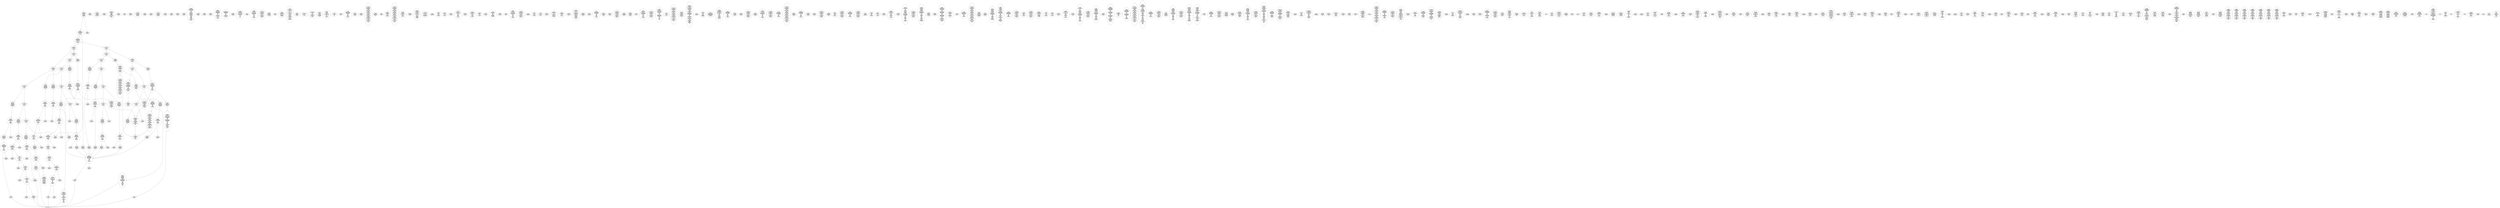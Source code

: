 /* Generated by GvGen v.1.0 (https://www.github.com/stricaud/gvgen) */

digraph G {
compound=true;
   node1 [label="[anywhere]"];
   node2 [label="# 0x0
PUSHX Data
PUSHX Data
MSTORE
CALLVALUE
ISZERO
PUSHX Data
JUMPI
"];
   node3 [label="# 0xc
PUSHX Data
REVERT
"];
   node4 [label="# 0x10
JUMPDEST
PUSHX LogicData
CALLDATASIZE
LT
PUSHX Data
JUMPI
"];
   node5 [label="# 0x1a
PUSHX Data
CALLDATALOAD
PUSHX BitData
SHR
PUSHX LogicData
GT
PUSHX Data
JUMPI
"];
   node6 [label="# 0x2b
PUSHX LogicData
GT
PUSHX Data
JUMPI
"];
   node7 [label="# 0x36
PUSHX LogicData
EQ
PUSHX Data
JUMPI
"];
   node8 [label="# 0x41
PUSHX LogicData
EQ
PUSHX Data
JUMPI
"];
   node9 [label="# 0x4c
PUSHX LogicData
EQ
PUSHX Data
JUMPI
"];
   node10 [label="# 0x57
PUSHX LogicData
EQ
PUSHX Data
JUMPI
"];
   node11 [label="# 0x62
PUSHX LogicData
EQ
PUSHX Data
JUMPI
"];
   node12 [label="# 0x6d
PUSHX Data
REVERT
"];
   node13 [label="# 0x71
JUMPDEST
PUSHX LogicData
EQ
PUSHX Data
JUMPI
"];
   node14 [label="# 0x7d
PUSHX LogicData
EQ
PUSHX Data
JUMPI
"];
   node15 [label="# 0x88
PUSHX LogicData
EQ
PUSHX Data
JUMPI
"];
   node16 [label="# 0x93
PUSHX LogicData
EQ
PUSHX Data
JUMPI
"];
   node17 [label="# 0x9e
PUSHX Data
REVERT
"];
   node18 [label="# 0xa2
JUMPDEST
PUSHX LogicData
GT
PUSHX Data
JUMPI
"];
   node19 [label="# 0xae
PUSHX LogicData
EQ
PUSHX Data
JUMPI
"];
   node20 [label="# 0xb9
PUSHX LogicData
EQ
PUSHX Data
JUMPI
"];
   node21 [label="# 0xc4
PUSHX LogicData
EQ
PUSHX Data
JUMPI
"];
   node22 [label="# 0xcf
PUSHX LogicData
EQ
PUSHX Data
JUMPI
"];
   node23 [label="# 0xda
PUSHX LogicData
EQ
PUSHX Data
JUMPI
"];
   node24 [label="# 0xe5
PUSHX Data
REVERT
"];
   node25 [label="# 0xe9
JUMPDEST
PUSHX LogicData
EQ
PUSHX Data
JUMPI
"];
   node26 [label="# 0xf4
PUSHX LogicData
EQ
PUSHX Data
JUMPI
"];
   node27 [label="# 0xff
PUSHX LogicData
EQ
PUSHX Data
JUMPI
"];
   node28 [label="# 0x10a
PUSHX LogicData
EQ
PUSHX Data
JUMPI
"];
   node29 [label="# 0x115
JUMPDEST
PUSHX Data
REVERT
"];
   node30 [label="# 0x11a
JUMPDEST
PUSHX Data
PUSHX Data
CALLDATASIZE
PUSHX Data
PUSHX Data
JUMP
"];
   node31 [label="# 0x128
JUMPDEST
PUSHX Data
JUMP
"];
   node32 [label="# 0x12d
JUMPDEST
PUSHX MemData
MLOAD
MSTORE
PUSHX ArithData
ADD
"];
   node33 [label="# 0x137
JUMPDEST
PUSHX MemData
MLOAD
SUB
RETURN
"];
   node34 [label="# 0x140
JUMPDEST
PUSHX Data
PUSHX Data
CALLDATASIZE
PUSHX Data
PUSHX Data
JUMP
"];
   node35 [label="# 0x14e
JUMPDEST
PUSHX Data
JUMP
"];
   node36 [label="# 0x153
JUMPDEST
PUSHX MemData
MLOAD
ISZERO
ISZERO
MSTORE
PUSHX ArithData
ADD
PUSHX Data
JUMP
"];
   node37 [label="# 0x163
JUMPDEST
PUSHX Data
PUSHX Data
CALLDATASIZE
PUSHX Data
PUSHX Data
JUMP
"];
   node38 [label="# 0x171
JUMPDEST
PUSHX Data
JUMP
"];
   node39 [label="# 0x176
JUMPDEST
STOP
"];
   node40 [label="# 0x178
JUMPDEST
PUSHX Data
PUSHX Data
CALLDATASIZE
PUSHX Data
PUSHX Data
JUMP
"];
   node41 [label="# 0x186
JUMPDEST
PUSHX Data
JUMP
"];
   node42 [label="# 0x18b
JUMPDEST
PUSHX MemData
MLOAD
PUSHX Data
PUSHX Data
JUMP
"];
   node43 [label="# 0x198
JUMPDEST
PUSHX Data
PUSHX Data
JUMP
"];
   node44 [label="# 0x1a0
JUMPDEST
PUSHX Data
PUSHX Data
CALLDATASIZE
PUSHX Data
PUSHX Data
JUMP
"];
   node45 [label="# 0x1ae
JUMPDEST
PUSHX Data
JUMP
"];
   node46 [label="# 0x1b3
JUMPDEST
PUSHX Data
PUSHX Data
CALLDATASIZE
PUSHX Data
PUSHX Data
JUMP
"];
   node47 [label="# 0x1c1
JUMPDEST
PUSHX Data
JUMP
"];
   node48 [label="# 0x1c6
JUMPDEST
PUSHX MemData
MLOAD
PUSHX Data
PUSHX Data
JUMP
"];
   node49 [label="# 0x1d3
JUMPDEST
PUSHX Data
PUSHX Data
CALLDATASIZE
PUSHX Data
PUSHX Data
JUMP
"];
   node50 [label="# 0x1e1
JUMPDEST
PUSHX Data
JUMP
"];
   node51 [label="# 0x1e6
JUMPDEST
PUSHX Data
PUSHX Data
CALLDATASIZE
PUSHX Data
PUSHX Data
JUMP
"];
   node52 [label="# 0x1f4
JUMPDEST
PUSHX Data
JUMP
"];
   node53 [label="# 0x1f9
JUMPDEST
PUSHX Data
PUSHX Data
JUMP
"];
   node54 [label="# 0x201
JUMPDEST
PUSHX StorData
SLOAD
PUSHX MemData
MLOAD
PUSHX ArithData
PUSHX BitData
PUSHX BitData
SHL
SUB
AND
MSTORE
PUSHX ArithData
ADD
PUSHX Data
JUMP
"];
   node55 [label="# 0x21c
JUMPDEST
PUSHX Data
PUSHX Data
CALLDATASIZE
PUSHX Data
PUSHX Data
JUMP
"];
   node56 [label="# 0x22a
JUMPDEST
PUSHX Data
JUMP
"];
   node57 [label="# 0x22f
JUMPDEST
PUSHX Data
PUSHX Data
CALLDATASIZE
PUSHX Data
PUSHX Data
JUMP
"];
   node58 [label="# 0x23d
JUMPDEST
PUSHX Data
JUMP
"];
   node59 [label="# 0x242
JUMPDEST
PUSHX Data
PUSHX Data
JUMP
"];
   node60 [label="# 0x24a
JUMPDEST
PUSHX Data
PUSHX Data
CALLDATASIZE
PUSHX Data
PUSHX Data
JUMP
"];
   node61 [label="# 0x258
JUMPDEST
PUSHX ArithData
PUSHX BitData
PUSHX BitData
SHL
SUB
AND
PUSHX Data
MSTORE
PUSHX Data
PUSHX Data
MSTORE
PUSHX Data
SHA3
AND
MSTORE
MSTORE
SHA3
SLOAD
PUSHX BitData
AND
JUMP
"];
   node62 [label="# 0x286
JUMPDEST
PUSHX Data
PUSHX Data
CALLDATASIZE
PUSHX Data
PUSHX Data
JUMP
"];
   node63 [label="# 0x294
JUMPDEST
PUSHX Data
JUMP
"];
   node64 [label="# 0x299
JUMPDEST
PUSHX Data
PUSHX Data
CALLDATASIZE
PUSHX Data
PUSHX Data
JUMP
"];
   node65 [label="# 0x2a7
JUMPDEST
PUSHX Data
JUMP
"];
   node66 [label="# 0x2ac
JUMPDEST
PUSHX Data
PUSHX Data
CALLDATASIZE
PUSHX Data
PUSHX Data
JUMP
"];
   node67 [label="# 0x2ba
JUMPDEST
PUSHX Data
JUMP
"];
   node68 [label="# 0x2bf
JUMPDEST
PUSHX Data
PUSHX ArithData
PUSHX BitData
PUSHX BitData
SHL
SUB
AND
PUSHX Data
JUMPI
"];
   node69 [label="# 0x2d0
PUSHX MemData
MLOAD
PUSHX BitData
PUSHX BitData
SHL
MSTORE
PUSHX Data
PUSHX ArithData
ADD
MSTORE
PUSHX Data
PUSHX ArithData
ADD
MSTORE
PUSHX Data
PUSHX ArithData
ADD
MSTORE
PUSHX BitData
PUSHX BitData
SHL
PUSHX ArithData
ADD
MSTORE
PUSHX ArithData
ADD
"];
   node70 [label="# 0x327
JUMPDEST
PUSHX MemData
MLOAD
SUB
REVERT
"];
   node71 [label="# 0x330
JUMPDEST
PUSHX Data
MSTORE
PUSHX Data
MSTORE
PUSHX Data
SHA3
PUSHX ArithData
PUSHX BitData
PUSHX BitData
SHL
SUB
AND
MSTORE
MSTORE
SHA3
SLOAD
JUMP
"];
   node72 [label="# 0x356
JUMPDEST
PUSHX Data
PUSHX ArithData
PUSHX BitData
PUSHX BitData
SHL
SUB
NOT
AND
PUSHX BitData
PUSHX BitData
SHL
EQ
PUSHX Data
JUMPI
"];
   node73 [label="# 0x372
PUSHX ArithData
PUSHX BitData
PUSHX BitData
SHL
SUB
NOT
AND
PUSHX BitData
PUSHX BitData
SHL
EQ
"];
   node74 [label="# 0x387
JUMPDEST
PUSHX Data
JUMPI
"];
   node75 [label="# 0x38d
PUSHX BitData
PUSHX BitData
SHL
PUSHX ArithData
PUSHX BitData
PUSHX BitData
SHL
SUB
NOT
AND
EQ
"];
   node76 [label="# 0x3a2
JUMPDEST
JUMP
"];
   node77 [label="# 0x3a8
JUMPDEST
PUSHX StorData
SLOAD
PUSHX ArithData
PUSHX BitData
PUSHX BitData
SHL
SUB
AND
CALLER
EQ
PUSHX Data
JUMPI
"];
   node78 [label="# 0x3bb
PUSHX MemData
MLOAD
PUSHX BitData
PUSHX BitData
SHL
MSTORE
PUSHX ArithData
ADD
PUSHX Data
PUSHX Data
JUMP
"];
   node79 [label="# 0x3d2
JUMPDEST
PUSHX Data
PUSHX Data
PUSHX Data
JUMP
"];
   node80 [label="# 0x3de
JUMPDEST
JUMP
"];
   node81 [label="# 0x3e3
JUMPDEST
PUSHX Data
PUSHX StorData
SLOAD
PUSHX Data
PUSHX Data
JUMP
"];
   node82 [label="# 0x3f2
JUMPDEST
PUSHX ArithData
ADD
PUSHX ArithData
DIV
MUL
PUSHX ArithData
ADD
PUSHX MemData
MLOAD
ADD
PUSHX Data
MSTORE
MSTORE
PUSHX ArithData
ADD
SLOAD
PUSHX Data
PUSHX Data
JUMP
"];
   node83 [label="# 0x41e
JUMPDEST
ISZERO
PUSHX Data
JUMPI
"];
   node84 [label="# 0x425
PUSHX LogicData
LT
PUSHX Data
JUMPI
"];
   node85 [label="# 0x42d
PUSHX ArithData
SLOAD
DIV
MUL
MSTORE
PUSHX ArithData
ADD
PUSHX Data
JUMP
"];
   node86 [label="# 0x440
JUMPDEST
ADD
PUSHX Data
MSTORE
PUSHX Data
PUSHX Data
SHA3
"];
   node87 [label="# 0x44e
JUMPDEST
SLOAD
MSTORE
PUSHX ArithData
ADD
PUSHX ArithData
ADD
GT
PUSHX Data
JUMPI
"];
   node88 [label="# 0x462
SUB
PUSHX BitData
AND
ADD
"];
   node89 [label="# 0x46b
JUMPDEST
JUMP
"];
   node90 [label="# 0x477
JUMPDEST
PUSHX StorData
SLOAD
PUSHX ArithData
PUSHX BitData
PUSHX BitData
SHL
SUB
AND
CALLER
EQ
PUSHX Data
JUMPI
"];
   node91 [label="# 0x48a
PUSHX MemData
MLOAD
PUSHX BitData
PUSHX BitData
SHL
MSTORE
PUSHX ArithData
ADD
PUSHX Data
PUSHX Data
JUMP
"];
   node92 [label="# 0x4a1
JUMPDEST
PUSHX StorData
SLOAD
PUSHX BitData
PUSHX BitData
SHL
NOT
AND
PUSHX BitData
PUSHX BitData
SHL
DIV
PUSHX BitData
AND
ISZERO
MUL
OR
SSTORE
JUMP
"];
   node93 [label="# 0x4c2
JUMPDEST
PUSHX ArithData
PUSHX BitData
PUSHX BitData
SHL
SUB
AND
CALLER
EQ
PUSHX Data
JUMPI
"];
   node94 [label="# 0x4d4
PUSHX Data
CALLER
PUSHX Data
JUMP
"];
   node95 [label="# 0x4de
JUMPDEST
PUSHX Data
JUMPI
"];
   node96 [label="# 0x4e3
PUSHX MemData
MLOAD
PUSHX BitData
PUSHX BitData
SHL
MSTORE
PUSHX Data
PUSHX ArithData
ADD
MSTORE
PUSHX Data
PUSHX ArithData
ADD
MSTORE
PUSHX Data
PUSHX ArithData
ADD
MSTORE
PUSHX BitData
PUSHX BitData
SHL
PUSHX ArithData
ADD
MSTORE
PUSHX ArithData
ADD
PUSHX Data
JUMP
"];
   node97 [label="# 0x545
JUMPDEST
PUSHX Data
PUSHX Data
JUMP
"];
   node98 [label="# 0x552
JUMPDEST
JUMP
"];
   node99 [label="# 0x559
JUMPDEST
PUSHX Data
MLOAD
MLOAD
EQ
PUSHX Data
JUMPI
"];
   node100 [label="# 0x565
PUSHX MemData
MLOAD
PUSHX BitData
PUSHX BitData
SHL
MSTORE
PUSHX Data
PUSHX ArithData
ADD
MSTORE
PUSHX Data
PUSHX ArithData
ADD
MSTORE
PUSHX Data
PUSHX ArithData
ADD
MSTORE
PUSHX BitData
PUSHX BitData
SHL
PUSHX ArithData
ADD
MSTORE
PUSHX ArithData
ADD
PUSHX Data
JUMP
"];
   node101 [label="# 0x5be
JUMPDEST
PUSHX Data
MLOAD
PUSHX LogicData
GT
ISZERO
PUSHX Data
JUMPI
"];
   node102 [label="# 0x5d3
PUSHX Data
PUSHX Data
JUMP
"];
   node103 [label="# 0x5da
JUMPDEST
PUSHX MemData
MLOAD
MSTORE
PUSHX ArithData
MUL
PUSHX ArithData
ADD
ADD
PUSHX Data
MSTORE
ISZERO
PUSHX Data
JUMPI
"];
   node104 [label="# 0x5f4
PUSHX ArithData
ADD
PUSHX ArithData
MUL
CALLDATASIZE
CALLDATACOPY
ADD
"];
   node105 [label="# 0x603
JUMPDEST
PUSHX Data
"];
   node106 [label="# 0x609
JUMPDEST
MLOAD
LT
ISZERO
PUSHX Data
JUMPI
"];
   node107 [label="# 0x613
PUSHX Data
MLOAD
LT
PUSHX Data
JUMPI
"];
   node108 [label="# 0x620
PUSHX Data
PUSHX Data
JUMP
"];
   node109 [label="# 0x627
JUMPDEST
PUSHX ArithData
MUL
PUSHX ArithData
ADD
ADD
MLOAD
MLOAD
LT
PUSHX Data
JUMPI
"];
   node110 [label="# 0x63a
PUSHX Data
PUSHX Data
JUMP
"];
   node111 [label="# 0x641
JUMPDEST
PUSHX ArithData
MUL
PUSHX ArithData
ADD
ADD
MLOAD
PUSHX Data
JUMP
"];
   node112 [label="# 0x64e
JUMPDEST
MLOAD
LT
PUSHX Data
JUMPI
"];
   node113 [label="# 0x659
PUSHX Data
PUSHX Data
JUMP
"];
   node114 [label="# 0x660
JUMPDEST
PUSHX ArithData
MUL
ADD
ADD
MSTORE
PUSHX Data
PUSHX Data
JUMP
"];
   node115 [label="# 0x674
JUMPDEST
PUSHX Data
JUMP
"];
   node116 [label="# 0x67b
JUMPDEST
JUMP
"];
   node117 [label="# 0x683
JUMPDEST
PUSHX StorData
SLOAD
PUSHX ArithData
PUSHX BitData
PUSHX BitData
SHL
SUB
AND
CALLER
EQ
PUSHX Data
JUMPI
"];
   node118 [label="# 0x696
PUSHX MemData
MLOAD
PUSHX BitData
PUSHX BitData
SHL
MSTORE
PUSHX ArithData
ADD
PUSHX Data
PUSHX Data
JUMP
"];
   node119 [label="# 0x6ad
JUMPDEST
PUSHX Data
"];
   node120 [label="# 0x6b0
JUMPDEST
LT
ISZERO
PUSHX Data
JUMPI
"];
   node121 [label="# 0x6b9
PUSHX Data
LT
PUSHX Data
JUMPI
"];
   node122 [label="# 0x6c6
PUSHX Data
PUSHX Data
JUMP
"];
   node123 [label="# 0x6cd
JUMPDEST
PUSHX ArithData
MUL
ADD
PUSHX ArithData
ADD
PUSHX Data
PUSHX Data
JUMP
"];
   node124 [label="# 0x6e2
JUMPDEST
PUSHX StorData
SLOAD
LT
PUSHX Data
JUMPI
"];
   node125 [label="# 0x6f0
PUSHX Data
PUSHX Data
JUMP
"];
   node126 [label="# 0x6f7
JUMPDEST
PUSHX ArithData
MUL
ADD
CALLDATALOAD
PUSHX MemData
MLOAD
PUSHX ArithData
ADD
PUSHX Data
MSTORE
PUSHX Data
MSTORE
PUSHX Data
JUMP
"];
   node127 [label="# 0x713
JUMPDEST
PUSHX Data
PUSHX Data
JUMP
"];
   node128 [label="# 0x71d
JUMPDEST
PUSHX Data
JUMP
"];
   node129 [label="# 0x725
JUMPDEST
PUSHX ArithData
PUSHX BitData
PUSHX BitData
SHL
SUB
AND
CALLER
EQ
PUSHX Data
JUMPI
"];
   node130 [label="# 0x737
PUSHX Data
CALLER
PUSHX Data
JUMP
"];
   node131 [label="# 0x741
JUMPDEST
PUSHX Data
JUMPI
"];
   node132 [label="# 0x746
PUSHX MemData
MLOAD
PUSHX BitData
PUSHX BitData
SHL
MSTORE
PUSHX ArithData
ADD
PUSHX Data
PUSHX Data
JUMP
"];
   node133 [label="# 0x75d
JUMPDEST
PUSHX Data
PUSHX Data
JUMP
"];
   node134 [label="# 0x768
JUMPDEST
PUSHX StorData
SLOAD
PUSHX ArithData
PUSHX BitData
PUSHX BitData
SHL
SUB
AND
CALLER
EQ
PUSHX Data
JUMPI
"];
   node135 [label="# 0x77b
PUSHX MemData
MLOAD
PUSHX BitData
PUSHX BitData
SHL
MSTORE
PUSHX ArithData
ADD
PUSHX Data
PUSHX Data
JUMP
"];
   node136 [label="# 0x792
JUMPDEST
PUSHX Data
PUSHX Data
PUSHX Data
JUMP
"];
   node137 [label="# 0x79c
JUMPDEST
JUMP
"];
   node138 [label="# 0x79e
JUMPDEST
PUSHX Data
CALLER
PUSHX Data
JUMP
"];
   node139 [label="# 0x7a9
JUMPDEST
JUMP
"];
   node140 [label="# 0x7ad
JUMPDEST
PUSHX StorData
SLOAD
PUSHX ArithData
PUSHX BitData
PUSHX BitData
SHL
SUB
AND
CALLER
EQ
PUSHX Data
JUMPI
"];
   node141 [label="# 0x7c0
PUSHX MemData
MLOAD
PUSHX BitData
PUSHX BitData
SHL
MSTORE
PUSHX ArithData
ADD
PUSHX Data
PUSHX Data
JUMP
"];
   node142 [label="# 0x7d7
JUMPDEST
PUSHX StorData
SLOAD
PUSHX ArithData
PUSHX BitData
PUSHX BitData
SHL
SUB
NOT
AND
PUSHX ArithData
PUSHX BitData
PUSHX BitData
SHL
SUB
AND
OR
SSTORE
JUMP
"];
   node143 [label="# 0x7f9
JUMPDEST
PUSHX StorData
SLOAD
PUSHX BitData
PUSHX BitData
SHL
DIV
PUSHX BitData
AND
PUSHX Data
JUMPI
"];
   node144 [label="# 0x80b
PUSHX MemData
MLOAD
PUSHX BitData
PUSHX BitData
SHL
MSTORE
PUSHX Data
PUSHX ArithData
ADD
MSTORE
PUSHX Data
PUSHX ArithData
ADD
MSTORE
PUSHX Data
PUSHX ArithData
ADD
MSTORE
PUSHX BitData
PUSHX BitData
SHL
PUSHX ArithData
ADD
MSTORE
PUSHX ArithData
ADD
PUSHX Data
JUMP
"];
   node145 [label="# 0x861
JUMPDEST
PUSHX Data
PUSHX Data
CALLER
PUSHX StorData
SLOAD
PUSHX Data
JUMP
"];
   node146 [label="# 0x86f
JUMPDEST
GT
PUSHX Data
JUMPI
"];
   node147 [label="# 0x875
PUSHX MemData
MLOAD
PUSHX BitData
PUSHX BitData
SHL
MSTORE
PUSHX Data
PUSHX ArithData
ADD
MSTORE
PUSHX Data
PUSHX ArithData
ADD
MSTORE
PUSHX BitData
PUSHX BitData
SHL
PUSHX ArithData
ADD
MSTORE
PUSHX ArithData
ADD
PUSHX Data
JUMP
"];
   node148 [label="# 0x8b4
JUMPDEST
PUSHX Data
CALLER
PUSHX StorData
SLOAD
PUSHX Data
PUSHX Data
JUMP
"];
   node149 [label="# 0x8c2
JUMPDEST
PUSHX StorData
SLOAD
PUSHX MemData
MLOAD
PUSHX BitData
PUSHX BitData
SHL
MSTORE
CALLER
PUSHX ArithData
ADD
MSTORE
PUSHX ArithData
PUSHX BitData
PUSHX BitData
SHL
SUB
AND
PUSHX Data
PUSHX ArithData
ADD
PUSHX Data
PUSHX MemData
MLOAD
SUB
PUSHX Data
EXTCODESIZE
ISZERO
ISZERO
PUSHX Data
JUMPI
"];
   node150 [label="# 0x905
PUSHX Data
REVERT
"];
   node151 [label="# 0x909
JUMPDEST
GAS
CALL
ISZERO
ISZERO
PUSHX Data
JUMPI
"];
   node152 [label="# 0x914
RETURNDATASIZE
PUSHX Data
RETURNDATACOPY
RETURNDATASIZE
PUSHX Data
REVERT
"];
   node153 [label="# 0x91d
JUMPDEST
PUSHX MemData
MLOAD
RETURNDATASIZE
PUSHX BitData
NOT
PUSHX ArithData
ADD
AND
ADD
PUSHX Data
MSTORE
ADD
PUSHX Data
PUSHX Data
JUMP
"];
   node154 [label="# 0x941
JUMPDEST
PUSHX ArithData
PUSHX BitData
PUSHX BitData
SHL
SUB
AND
CALLER
EQ
PUSHX Data
JUMPI
"];
   node155 [label="# 0x953
PUSHX Data
CALLER
PUSHX Data
JUMP
"];
   node156 [label="# 0x95d
JUMPDEST
PUSHX Data
JUMPI
"];
   node157 [label="# 0x962
PUSHX MemData
MLOAD
PUSHX BitData
PUSHX BitData
SHL
MSTORE
PUSHX ArithData
ADD
PUSHX Data
PUSHX Data
JUMP
"];
   node158 [label="# 0x979
JUMPDEST
PUSHX Data
PUSHX Data
JUMP
"];
   node159 [label="# 0x986
JUMPDEST
PUSHX StorData
SLOAD
PUSHX ArithData
PUSHX BitData
PUSHX BitData
SHL
SUB
AND
CALLER
EQ
PUSHX Data
JUMPI
"];
   node160 [label="# 0x999
PUSHX MemData
MLOAD
PUSHX BitData
PUSHX BitData
SHL
MSTORE
PUSHX ArithData
ADD
PUSHX Data
PUSHX Data
JUMP
"];
   node161 [label="# 0x9b0
JUMPDEST
PUSHX ArithData
PUSHX BitData
PUSHX BitData
SHL
SUB
AND
PUSHX Data
JUMPI
"];
   node162 [label="# 0x9bf
PUSHX MemData
MLOAD
PUSHX BitData
PUSHX BitData
SHL
MSTORE
PUSHX Data
PUSHX ArithData
ADD
MSTORE
PUSHX Data
PUSHX ArithData
ADD
MSTORE
PUSHX Data
PUSHX ArithData
ADD
MSTORE
PUSHX BitData
PUSHX BitData
SHL
PUSHX ArithData
ADD
MSTORE
PUSHX ArithData
ADD
PUSHX Data
JUMP
"];
   node163 [label="# 0xa15
JUMPDEST
PUSHX Data
PUSHX Data
JUMP
"];
   node164 [label="# 0xa1e
JUMPDEST
JUMP
"];
   node165 [label="# 0xa21
JUMPDEST
PUSHX ArithData
PUSHX BitData
PUSHX BitData
SHL
SUB
AND
CALLER
EQ
PUSHX Data
JUMPI
"];
   node166 [label="# 0xa33
PUSHX Data
CALLER
PUSHX Data
JUMP
"];
   node167 [label="# 0xa3d
JUMPDEST
PUSHX Data
JUMPI
"];
   node168 [label="# 0xa42
PUSHX MemData
MLOAD
PUSHX BitData
PUSHX BitData
SHL
MSTORE
PUSHX ArithData
ADD
PUSHX Data
PUSHX Data
JUMP
"];
   node169 [label="# 0xa59
JUMPDEST
PUSHX Data
PUSHX Data
JUMP
"];
   node170 [label="# 0xa64
JUMPDEST
MLOAD
MLOAD
EQ
PUSHX Data
JUMPI
"];
   node171 [label="# 0xa6e
PUSHX MemData
MLOAD
PUSHX BitData
PUSHX BitData
SHL
MSTORE
PUSHX ArithData
ADD
PUSHX Data
PUSHX Data
JUMP
"];
   node172 [label="# 0xa85
JUMPDEST
PUSHX ArithData
PUSHX BitData
PUSHX BitData
SHL
SUB
AND
PUSHX Data
JUMPI
"];
   node173 [label="# 0xa94
PUSHX MemData
MLOAD
PUSHX BitData
PUSHX BitData
SHL
MSTORE
PUSHX ArithData
ADD
PUSHX Data
PUSHX Data
JUMP
"];
   node174 [label="# 0xaab
JUMPDEST
CALLER
PUSHX Data
"];
   node175 [label="# 0xaaf
JUMPDEST
MLOAD
LT
ISZERO
PUSHX Data
JUMPI
"];
   node176 [label="# 0xab9
PUSHX Data
MLOAD
LT
PUSHX Data
JUMPI
"];
   node177 [label="# 0xac5
PUSHX Data
PUSHX Data
JUMP
"];
   node178 [label="# 0xacc
JUMPDEST
PUSHX ArithData
MUL
PUSHX ArithData
ADD
ADD
MLOAD
PUSHX Data
MLOAD
LT
PUSHX Data
JUMPI
"];
   node179 [label="# 0xae3
PUSHX Data
PUSHX Data
JUMP
"];
   node180 [label="# 0xaea
JUMPDEST
PUSHX ArithData
MUL
ADD
ADD
MLOAD
PUSHX Data
MSTORE
MSTORE
PUSHX Data
SHA3
PUSHX ArithData
PUSHX BitData
PUSHX BitData
SHL
SUB
AND
MSTORE
MSTORE
SHA3
SLOAD
LT
ISZERO
PUSHX Data
JUMPI
"];
   node181 [label="# 0xb23
PUSHX MemData
MLOAD
PUSHX BitData
PUSHX BitData
SHL
MSTORE
PUSHX ArithData
ADD
PUSHX Data
PUSHX Data
JUMP
"];
   node182 [label="# 0xb3a
JUMPDEST
PUSHX Data
MSTORE
PUSHX Data
MSTORE
PUSHX Data
SHA3
PUSHX ArithData
PUSHX BitData
PUSHX BitData
SHL
SUB
AND
MSTORE
MSTORE
SHA3
SUB
SSTORE
AND
MSTORE
SHA3
SLOAD
PUSHX Data
PUSHX Data
JUMP
"];
   node183 [label="# 0xb77
JUMPDEST
SSTORE
PUSHX Data
PUSHX Data
JUMP
"];
   node184 [label="# 0xb8b
JUMPDEST
PUSHX Data
JUMP
"];
   node185 [label="# 0xb92
JUMPDEST
PUSHX ArithData
PUSHX BitData
PUSHX BitData
SHL
SUB
AND
PUSHX ArithData
PUSHX BitData
PUSHX BitData
SHL
SUB
AND
PUSHX ArithData
PUSHX BitData
PUSHX BitData
SHL
SUB
AND
PUSHX Data
PUSHX MemData
MLOAD
PUSHX Data
PUSHX Data
JUMP
"];
   node186 [label="# 0xbe2
JUMPDEST
PUSHX MemData
MLOAD
SUB
LOGX
PUSHX Data
PUSHX Data
JUMP
"];
   node187 [label="# 0xbf8
JUMPDEST
JUMP
"];
   node188 [label="# 0xc00
JUMPDEST
PUSHX ArithData
PUSHX BitData
PUSHX BitData
SHL
SUB
AND
PUSHX Data
JUMPI
"];
   node189 [label="# 0xc0f
PUSHX MemData
MLOAD
PUSHX BitData
PUSHX BitData
SHL
MSTORE
PUSHX Data
PUSHX ArithData
ADD
MSTORE
PUSHX Data
PUSHX ArithData
ADD
MSTORE
PUSHX Data
PUSHX ArithData
ADD
MSTORE
PUSHX BitData
PUSHX BitData
SHL
PUSHX ArithData
ADD
MSTORE
PUSHX ArithData
ADD
PUSHX Data
JUMP
"];
   node190 [label="# 0xc60
JUMPDEST
CALLER
PUSHX Data
PUSHX Data
PUSHX Data
PUSHX Data
JUMP
"];
   node191 [label="# 0xc71
JUMPDEST
PUSHX Data
PUSHX Data
JUMP
"];
   node192 [label="# 0xc7a
JUMPDEST
PUSHX Data
MSTORE
PUSHX Data
MSTORE
PUSHX Data
SHA3
PUSHX ArithData
PUSHX BitData
PUSHX BitData
SHL
SUB
AND
MSTORE
MSTORE
SHA3
SLOAD
PUSHX Data
PUSHX Data
JUMP
"];
   node193 [label="# 0xcaa
JUMPDEST
SSTORE
PUSHX Data
MLOAD
MSTORE
PUSHX ArithData
ADD
MSTORE
PUSHX ArithData
PUSHX BitData
PUSHX BitData
SHL
SUB
AND
PUSHX Data
AND
PUSHX Data
ADD
PUSHX MemData
MLOAD
SUB
LOGX
PUSHX Data
PUSHX Data
PUSHX Data
JUMP
"];
   node194 [label="# 0xd0a
JUMPDEST
PUSHX ArithData
PUSHX BitData
PUSHX BitData
SHL
SUB
AND
PUSHX Data
JUMPI
"];
   node195 [label="# 0xd19
PUSHX MemData
MLOAD
PUSHX BitData
PUSHX BitData
SHL
MSTORE
PUSHX ArithData
ADD
PUSHX Data
PUSHX Data
JUMP
"];
   node196 [label="# 0xd30
JUMPDEST
MLOAD
MLOAD
EQ
PUSHX Data
JUMPI
"];
   node197 [label="# 0xd3a
PUSHX MemData
MLOAD
PUSHX BitData
PUSHX BitData
SHL
MSTORE
PUSHX ArithData
ADD
PUSHX Data
PUSHX Data
JUMP
"];
   node198 [label="# 0xd51
JUMPDEST
PUSHX MemData
MLOAD
PUSHX ArithData
ADD
MSTORE
PUSHX Data
MSTORE
CALLER
"];
   node199 [label="# 0xd65
JUMPDEST
MLOAD
LT
ISZERO
PUSHX Data
JUMPI
"];
   node200 [label="# 0xd6f
PUSHX Data
MLOAD
LT
PUSHX Data
JUMPI
"];
   node201 [label="# 0xd7b
PUSHX Data
PUSHX Data
JUMP
"];
   node202 [label="# 0xd82
JUMPDEST
PUSHX ArithData
MUL
PUSHX ArithData
ADD
ADD
MLOAD
PUSHX Data
MLOAD
LT
PUSHX Data
JUMPI
"];
   node203 [label="# 0xd99
PUSHX Data
PUSHX Data
JUMP
"];
   node204 [label="# 0xda0
JUMPDEST
PUSHX ArithData
MUL
ADD
ADD
MLOAD
PUSHX Data
MSTORE
MSTORE
PUSHX Data
SHA3
PUSHX ArithData
PUSHX BitData
PUSHX BitData
SHL
SUB
AND
MSTORE
MSTORE
SHA3
SLOAD
LT
ISZERO
PUSHX Data
JUMPI
"];
   node205 [label="# 0xdd9
PUSHX MemData
MLOAD
PUSHX BitData
PUSHX BitData
SHL
MSTORE
PUSHX ArithData
ADD
PUSHX Data
PUSHX Data
JUMP
"];
   node206 [label="# 0xdf0
JUMPDEST
PUSHX Data
MSTORE
PUSHX Data
MSTORE
PUSHX Data
SHA3
PUSHX ArithData
PUSHX BitData
PUSHX BitData
SHL
SUB
AND
MSTORE
MSTORE
SHA3
SUB
SSTORE
PUSHX Data
PUSHX Data
JUMP
"];
   node207 [label="# 0xe1f
JUMPDEST
PUSHX Data
JUMP
"];
   node208 [label="# 0xe27
JUMPDEST
PUSHX BitData
PUSHX ArithData
PUSHX BitData
PUSHX BitData
SHL
SUB
AND
PUSHX ArithData
PUSHX BitData
PUSHX BitData
SHL
SUB
AND
PUSHX ArithData
PUSHX BitData
PUSHX BitData
SHL
SUB
AND
PUSHX Data
PUSHX MemData
MLOAD
PUSHX Data
PUSHX Data
JUMP
"];
   node209 [label="# 0xe78
JUMPDEST
PUSHX MemData
MLOAD
SUB
LOGX
JUMP
"];
   node210 [label="# 0xe86
JUMPDEST
PUSHX StorData
SLOAD
PUSHX ArithData
PUSHX BitData
PUSHX BitData
SHL
SUB
AND
PUSHX ArithData
PUSHX BitData
PUSHX BitData
SHL
SUB
NOT
AND
OR
SSTORE
PUSHX MemData
MLOAD
AND
PUSHX Data
PUSHX Data
LOGX
JUMP
"];
   node211 [label="# 0xed8
JUMPDEST
PUSHX ArithData
PUSHX BitData
PUSHX BitData
SHL
SUB
AND
PUSHX ArithData
PUSHX BitData
PUSHX BitData
SHL
SUB
AND
EQ
ISZERO
PUSHX Data
JUMPI
"];
   node212 [label="# 0xef3
PUSHX MemData
MLOAD
PUSHX BitData
PUSHX BitData
SHL
MSTORE
PUSHX Data
PUSHX ArithData
ADD
MSTORE
PUSHX Data
PUSHX ArithData
ADD
MSTORE
PUSHX Data
PUSHX ArithData
ADD
MSTORE
PUSHX BitData
PUSHX BitData
SHL
PUSHX ArithData
ADD
MSTORE
PUSHX ArithData
ADD
PUSHX Data
JUMP
"];
   node213 [label="# 0xf4c
JUMPDEST
PUSHX ArithData
PUSHX BitData
PUSHX BitData
SHL
SUB
AND
PUSHX Data
MSTORE
PUSHX Data
PUSHX ArithData
MSTORE
PUSHX MemData
SHA3
AND
MSTORE
MSTORE
SHA3
SLOAD
PUSHX BitData
NOT
AND
ISZERO
ISZERO
OR
SSTORE
MLOAD
MSTORE
PUSHX Data
ADD
PUSHX MemData
MLOAD
SUB
LOGX
JUMP
"];
   node214 [label="# 0xfb9
JUMPDEST
PUSHX ArithData
PUSHX BitData
PUSHX BitData
SHL
SUB
AND
PUSHX Data
JUMPI
"];
   node215 [label="# 0xfc8
PUSHX MemData
MLOAD
PUSHX BitData
PUSHX BitData
SHL
MSTORE
PUSHX ArithData
ADD
PUSHX Data
PUSHX Data
JUMP
"];
   node216 [label="# 0xfdf
JUMPDEST
CALLER
PUSHX Data
PUSHX Data
PUSHX Data
JUMP
"];
   node217 [label="# 0xfef
JUMPDEST
PUSHX Data
MSTORE
PUSHX Data
MSTORE
PUSHX Data
SHA3
PUSHX ArithData
PUSHX BitData
PUSHX BitData
SHL
SUB
AND
MSTORE
MSTORE
SHA3
SLOAD
LT
ISZERO
PUSHX Data
JUMPI
"];
   node218 [label="# 0x1019
PUSHX MemData
MLOAD
PUSHX BitData
PUSHX BitData
SHL
MSTORE
PUSHX ArithData
ADD
PUSHX Data
PUSHX Data
JUMP
"];
   node219 [label="# 0x1030
JUMPDEST
PUSHX Data
MSTORE
PUSHX Data
MSTORE
PUSHX Data
SHA3
PUSHX ArithData
PUSHX BitData
PUSHX BitData
SHL
SUB
AND
MSTORE
MSTORE
SHA3
SUB
SSTORE
AND
MSTORE
SHA3
SLOAD
PUSHX Data
PUSHX Data
JUMP
"];
   node220 [label="# 0x106d
JUMPDEST
SSTORE
PUSHX Data
MLOAD
MSTORE
PUSHX ArithData
ADD
MSTORE
PUSHX ArithData
PUSHX BitData
PUSHX BitData
SHL
SUB
AND
AND
AND
PUSHX Data
ADD
PUSHX MemData
MLOAD
SUB
LOGX
PUSHX Data
PUSHX Data
JUMP
"];
   node221 [label="# 0x10cd
JUMPDEST
JUMP
"];
   node222 [label="# 0x10d6
JUMPDEST
PUSHX ArithData
PUSHX BitData
PUSHX BitData
SHL
SUB
AND
PUSHX Data
JUMPI
"];
   node223 [label="# 0x10e5
PUSHX MemData
MLOAD
PUSHX BitData
PUSHX BitData
SHL
MSTORE
PUSHX ArithData
ADD
PUSHX Data
PUSHX Data
JUMP
"];
   node224 [label="# 0x10fc
JUMPDEST
CALLER
PUSHX Data
PUSHX Data
PUSHX Data
PUSHX Data
JUMP
"];
   node225 [label="# 0x110d
JUMPDEST
PUSHX Data
PUSHX Data
JUMP
"];
   node226 [label="# 0x1116
JUMPDEST
PUSHX MemData
MLOAD
PUSHX ArithData
ADD
MSTORE
PUSHX Data
MSTORE
JUMP
"];
   node227 [label="# 0x112c
JUMPDEST
PUSHX Data
MSTORE
PUSHX Data
MSTORE
PUSHX Data
SHA3
PUSHX ArithData
PUSHX BitData
PUSHX BitData
SHL
SUB
AND
MSTORE
MSTORE
SHA3
SLOAD
LT
ISZERO
PUSHX Data
JUMPI
"];
   node228 [label="# 0x1156
PUSHX MemData
MLOAD
PUSHX BitData
PUSHX BitData
SHL
MSTORE
PUSHX ArithData
ADD
PUSHX Data
PUSHX Data
JUMP
"];
   node229 [label="# 0x116d
JUMPDEST
PUSHX Data
MSTORE
PUSHX ArithData
MSTORE
PUSHX Data
SHA3
PUSHX ArithData
PUSHX BitData
PUSHX BitData
SHL
SUB
AND
MSTORE
MSTORE
SHA3
SUB
SSTORE
MLOAD
MSTORE
ADD
MSTORE
AND
PUSHX Data
ADD
PUSHX MemData
MLOAD
SUB
LOGX
JUMP
"];
   node230 [label="# 0x11d8
JUMPDEST
PUSHX ArithData
PUSHX BitData
PUSHX BitData
SHL
SUB
AND
EXTCODESIZE
ISZERO
PUSHX Data
JUMPI
"];
   node231 [label="# 0x11e9
PUSHX MemData
MLOAD
PUSHX BitData
PUSHX BitData
SHL
MSTORE
PUSHX ArithData
PUSHX BitData
PUSHX BitData
SHL
SUB
AND
PUSHX Data
PUSHX Data
PUSHX ArithData
ADD
PUSHX Data
JUMP
"];
   node232 [label="# 0x121c
JUMPDEST
PUSHX Data
PUSHX MemData
MLOAD
SUB
PUSHX Data
EXTCODESIZE
ISZERO
ISZERO
PUSHX Data
JUMPI
"];
   node233 [label="# 0x1232
PUSHX Data
REVERT
"];
   node234 [label="# 0x1236
JUMPDEST
GAS
CALL
ISZERO
PUSHX Data
JUMPI
"];
   node235 [label="# 0x1244
PUSHX MemData
MLOAD
PUSHX ArithData
RETURNDATASIZE
ADD
PUSHX BitData
NOT
AND
ADD
MSTORE
PUSHX Data
ADD
PUSHX Data
JUMP
"];
   node236 [label="# 0x1263
JUMPDEST
PUSHX Data
"];
   node237 [label="# 0x1266
JUMPDEST
PUSHX Data
JUMPI
"];
   node238 [label="# 0x126b
PUSHX Data
PUSHX Data
JUMP
"];
   node239 [label="# 0x1272
JUMPDEST
PUSHX LogicData
EQ
ISZERO
PUSHX Data
JUMPI
"];
   node240 [label="# 0x127f
PUSHX Data
PUSHX Data
JUMP
"];
   node241 [label="# 0x1287
JUMPDEST
PUSHX Data
JUMPI
"];
   node242 [label="# 0x128d
PUSHX Data
JUMP
"];
   node243 [label="# 0x1292
JUMPDEST
PUSHX MemData
MLOAD
PUSHX BitData
PUSHX BitData
SHL
MSTORE
PUSHX ArithData
ADD
PUSHX Data
PUSHX Data
JUMP
"];
   node244 [label="# 0x12ac
JUMPDEST
"];
   node245 [label="# 0x12ae
JUMPDEST
PUSHX MemData
MLOAD
PUSHX BitData
PUSHX BitData
SHL
MSTORE
PUSHX Data
PUSHX ArithData
ADD
MSTORE
PUSHX Data
PUSHX ArithData
ADD
MSTORE
PUSHX Data
PUSHX ArithData
ADD
MSTORE
PUSHX BitData
PUSHX BitData
SHL
PUSHX ArithData
ADD
MSTORE
PUSHX ArithData
ADD
PUSHX Data
JUMP
"];
   node246 [label="# 0x1313
JUMPDEST
PUSHX ArithData
PUSHX BitData
PUSHX BitData
SHL
SUB
NOT
AND
PUSHX BitData
PUSHX BitData
SHL
EQ
PUSHX Data
JUMPI
"];
   node247 [label="# 0x132c
PUSHX MemData
MLOAD
PUSHX BitData
PUSHX BitData
SHL
MSTORE
PUSHX ArithData
ADD
PUSHX Data
PUSHX Data
JUMP
"];
   node248 [label="# 0x1343
JUMPDEST
PUSHX Data
MLOAD
PUSHX Data
MSTORE
ADD
MSTORE
PUSHX Data
PUSHX Data
PUSHX ArithData
ADD
CALLDATASIZE
CALLDATACOPY
ADD
PUSHX LogicData
MLOAD
LT
PUSHX Data
JUMPI
"];
   node249 [label="# 0x1376
PUSHX Data
PUSHX Data
JUMP
"];
   node250 [label="# 0x137d
JUMPDEST
PUSHX ArithData
MUL
ADD
ADD
MSTORE
JUMP
"];
   node251 [label="# 0x138e
JUMPDEST
PUSHX ArithData
PUSHX BitData
PUSHX BitData
SHL
SUB
AND
EXTCODESIZE
ISZERO
PUSHX Data
JUMPI
"];
   node252 [label="# 0x139f
PUSHX MemData
MLOAD
PUSHX BitData
PUSHX BitData
SHL
MSTORE
PUSHX ArithData
PUSHX BitData
PUSHX BitData
SHL
SUB
AND
PUSHX Data
PUSHX Data
PUSHX ArithData
ADD
PUSHX Data
JUMP
"];
   node253 [label="# 0x13d2
JUMPDEST
PUSHX Data
PUSHX MemData
MLOAD
SUB
PUSHX Data
EXTCODESIZE
ISZERO
ISZERO
PUSHX Data
JUMPI
"];
   node254 [label="# 0x13e8
PUSHX Data
REVERT
"];
   node255 [label="# 0x13ec
JUMPDEST
GAS
CALL
ISZERO
PUSHX Data
JUMPI
"];
   node256 [label="# 0x13fa
PUSHX MemData
MLOAD
PUSHX ArithData
RETURNDATASIZE
ADD
PUSHX BitData
NOT
AND
ADD
MSTORE
PUSHX Data
ADD
PUSHX Data
JUMP
"];
   node257 [label="# 0x1419
JUMPDEST
PUSHX Data
"];
   node258 [label="# 0x141c
JUMPDEST
PUSHX Data
JUMPI
"];
   node259 [label="# 0x1421
PUSHX Data
PUSHX Data
JUMP
"];
   node260 [label="# 0x1428
JUMPDEST
PUSHX ArithData
PUSHX BitData
PUSHX BitData
SHL
SUB
NOT
AND
PUSHX BitData
PUSHX BitData
SHL
EQ
PUSHX Data
JUMPI
"];
   node261 [label="# 0x1441
PUSHX MemData
MLOAD
PUSHX BitData
PUSHX BitData
SHL
MSTORE
PUSHX ArithData
ADD
PUSHX Data
PUSHX Data
JUMP
"];
   node262 [label="# 0x1458
JUMPDEST
SLOAD
PUSHX Data
PUSHX Data
JUMP
"];
   node263 [label="# 0x1464
JUMPDEST
PUSHX Data
MSTORE
PUSHX Data
PUSHX Data
SHA3
PUSHX ArithData
ADD
PUSHX Data
DIV
ADD
PUSHX Data
JUMPI
"];
   node264 [label="# 0x147e
PUSHX Data
SSTORE
PUSHX Data
JUMP
"];
   node265 [label="# 0x1486
JUMPDEST
PUSHX LogicData
LT
PUSHX Data
JUMPI
"];
   node266 [label="# 0x148f
ADD
PUSHX BitData
NOT
CALLDATALOAD
AND
OR
SSTORE
PUSHX Data
JUMP
"];
   node267 [label="# 0x149f
JUMPDEST
ADD
PUSHX ArithData
ADD
SSTORE
ISZERO
PUSHX Data
JUMPI
"];
   node268 [label="# 0x14ae
ADD
"];
   node269 [label="# 0x14b1
JUMPDEST
GT
ISZERO
PUSHX Data
JUMPI
"];
   node270 [label="# 0x14ba
CALLDATALOAD
SSTORE
PUSHX ArithData
ADD
PUSHX ArithData
ADD
PUSHX Data
JUMP
"];
   node271 [label="# 0x14cc
JUMPDEST
PUSHX Data
PUSHX Data
JUMP
"];
   node272 [label="# 0x14d8
JUMPDEST
JUMP
"];
   node273 [label="# 0x14dc
JUMPDEST
"];
   node274 [label="# 0x14dd
JUMPDEST
GT
ISZERO
PUSHX Data
JUMPI
"];
   node275 [label="# 0x14e6
PUSHX Data
SSTORE
PUSHX ArithData
ADD
PUSHX Data
JUMP
"];
   node276 [label="# 0x14f1
JUMPDEST
CALLDATALOAD
PUSHX ArithData
PUSHX BitData
PUSHX BitData
SHL
SUB
AND
EQ
PUSHX Data
JUMPI
"];
   node277 [label="# 0x1504
PUSHX Data
REVERT
"];
   node278 [label="# 0x1508
JUMPDEST
JUMP
"];
   node279 [label="# 0x150d
JUMPDEST
PUSHX Data
PUSHX ArithData
ADD
SLT
PUSHX Data
JUMPI
"];
   node280 [label="# 0x151b
PUSHX Data
REVERT
"];
   node281 [label="# 0x151f
JUMPDEST
CALLDATALOAD
PUSHX LogicData
GT
ISZERO
PUSHX Data
JUMPI
"];
   node282 [label="# 0x1533
PUSHX Data
REVERT
"];
   node283 [label="# 0x1537
JUMPDEST
PUSHX ArithData
ADD
PUSHX ArithData
PUSHX BitData
SHL
ADD
ADD
GT
ISZERO
PUSHX Data
JUMPI
"];
   node284 [label="# 0x154e
PUSHX Data
REVERT
"];
   node285 [label="# 0x1552
JUMPDEST
JUMP
"];
   node286 [label="# 0x1559
JUMPDEST
PUSHX Data
PUSHX ArithData
ADD
SLT
PUSHX Data
JUMPI
"];
   node287 [label="# 0x1566
PUSHX Data
REVERT
"];
   node288 [label="# 0x156a
JUMPDEST
CALLDATALOAD
PUSHX Data
PUSHX Data
PUSHX Data
JUMP
"];
   node289 [label="# 0x1577
JUMPDEST
PUSHX MemData
MLOAD
PUSHX Data
PUSHX Data
JUMP
"];
   node290 [label="# 0x1584
JUMPDEST
MSTORE
ADD
ADD
PUSHX BitData
SHL
ADD
ADD
LT
ISZERO
PUSHX Data
JUMPI
"];
   node291 [label="# 0x15a0
PUSHX Data
REVERT
"];
   node292 [label="# 0x15a4
JUMPDEST
PUSHX Data
"];
   node293 [label="# 0x15a7
JUMPDEST
LT
ISZERO
PUSHX Data
JUMPI
"];
   node294 [label="# 0x15b0
CALLDATALOAD
MSTORE
ADD
ADD
PUSHX ArithData
ADD
PUSHX Data
JUMP
"];
   node295 [label="# 0x15c3
JUMPDEST
JUMP
"];
   node296 [label="# 0x15d0
JUMPDEST
PUSHX Data
PUSHX ArithData
ADD
SLT
PUSHX Data
JUMPI
"];
   node297 [label="# 0x15dd
PUSHX Data
REVERT
"];
   node298 [label="# 0x15e1
JUMPDEST
CALLDATALOAD
PUSHX LogicData
GT
ISZERO
PUSHX Data
JUMPI
"];
   node299 [label="# 0x15f4
PUSHX Data
PUSHX Data
JUMP
"];
   node300 [label="# 0x15fb
JUMPDEST
PUSHX MemData
MLOAD
PUSHX Data
PUSHX ArithData
ADD
PUSHX BitData
NOT
AND
PUSHX ArithData
ADD
PUSHX Data
JUMP
"];
   node301 [label="# 0x1612
JUMPDEST
MSTORE
PUSHX ArithData
ADD
ADD
GT
ISZERO
PUSHX Data
JUMPI
"];
   node302 [label="# 0x1623
PUSHX Data
REVERT
"];
   node303 [label="# 0x1627
JUMPDEST
PUSHX ArithData
ADD
PUSHX ArithData
ADD
CALLDATACOPY
PUSHX Data
ADD
PUSHX ArithData
ADD
MSTORE
JUMP
"];
   node304 [label="# 0x1644
JUMPDEST
PUSHX Data
PUSHX LogicData
SUB
SLT
ISZERO
PUSHX Data
JUMPI
"];
   node305 [label="# 0x1652
PUSHX Data
REVERT
"];
   node306 [label="# 0x1656
JUMPDEST
PUSHX Data
PUSHX Data
JUMP
"];
   node307 [label="# 0x165f
JUMPDEST
JUMP
"];
   node308 [label="# 0x1666
JUMPDEST
PUSHX Data
PUSHX LogicData
SUB
SLT
ISZERO
PUSHX Data
JUMPI
"];
   node309 [label="# 0x1675
PUSHX Data
REVERT
"];
   node310 [label="# 0x1679
JUMPDEST
PUSHX Data
PUSHX Data
JUMP
"];
   node311 [label="# 0x1682
JUMPDEST
PUSHX Data
PUSHX ArithData
ADD
PUSHX Data
JUMP
"];
   node312 [label="# 0x1690
JUMPDEST
JUMP
"];
   node313 [label="# 0x1699
JUMPDEST
PUSHX Data
PUSHX Data
PUSHX Data
PUSHX LogicData
SUB
SLT
ISZERO
PUSHX Data
JUMPI
"];
   node314 [label="# 0x16ad
PUSHX Data
REVERT
"];
   node315 [label="# 0x16b1
JUMPDEST
PUSHX Data
PUSHX Data
JUMP
"];
   node316 [label="# 0x16ba
JUMPDEST
PUSHX Data
PUSHX ArithData
ADD
PUSHX Data
JUMP
"];
   node317 [label="# 0x16c8
JUMPDEST
PUSHX ArithData
ADD
CALLDATALOAD
PUSHX LogicData
GT
ISZERO
PUSHX Data
JUMPI
"];
   node318 [label="# 0x16e1
PUSHX Data
REVERT
"];
   node319 [label="# 0x16e5
JUMPDEST
PUSHX Data
ADD
PUSHX Data
JUMP
"];
   node320 [label="# 0x16f1
JUMPDEST
PUSHX ArithData
ADD
CALLDATALOAD
GT
ISZERO
PUSHX Data
JUMPI
"];
   node321 [label="# 0x1703
PUSHX Data
REVERT
"];
   node322 [label="# 0x1707
JUMPDEST
PUSHX Data
ADD
PUSHX Data
JUMP
"];
   node323 [label="# 0x1713
JUMPDEST
PUSHX ArithData
ADD
CALLDATALOAD
GT
ISZERO
PUSHX Data
JUMPI
"];
   node324 [label="# 0x1725
PUSHX Data
REVERT
"];
   node325 [label="# 0x1729
JUMPDEST
PUSHX Data
ADD
PUSHX Data
JUMP
"];
   node326 [label="# 0x1736
JUMPDEST
JUMP
"];
   node327 [label="# 0x1743
JUMPDEST
PUSHX Data
PUSHX Data
PUSHX Data
PUSHX LogicData
SUB
SLT
ISZERO
PUSHX Data
JUMPI
"];
   node328 [label="# 0x1757
PUSHX Data
REVERT
"];
   node329 [label="# 0x175b
JUMPDEST
PUSHX Data
PUSHX Data
JUMP
"];
   node330 [label="# 0x1764
JUMPDEST
PUSHX Data
PUSHX ArithData
ADD
PUSHX Data
JUMP
"];
   node331 [label="# 0x1772
JUMPDEST
PUSHX ArithData
ADD
CALLDATALOAD
PUSHX ArithData
ADD
CALLDATALOAD
PUSHX ArithData
ADD
CALLDATALOAD
PUSHX LogicData
GT
ISZERO
PUSHX Data
JUMPI
"];
   node332 [label="# 0x1798
PUSHX Data
REVERT
"];
   node333 [label="# 0x179c
JUMPDEST
PUSHX Data
ADD
PUSHX Data
JUMP
"];
   node334 [label="# 0x17a8
JUMPDEST
PUSHX Data
PUSHX Data
PUSHX LogicData
SUB
SLT
ISZERO
PUSHX Data
JUMPI
"];
   node335 [label="# 0x17b9
PUSHX Data
REVERT
"];
   node336 [label="# 0x17bd
JUMPDEST
PUSHX Data
PUSHX Data
JUMP
"];
   node337 [label="# 0x17c6
JUMPDEST
PUSHX ArithData
ADD
CALLDATALOAD
PUSHX LogicData
GT
ISZERO
PUSHX Data
JUMPI
"];
   node338 [label="# 0x17df
PUSHX Data
REVERT
"];
   node339 [label="# 0x17e3
JUMPDEST
PUSHX Data
ADD
PUSHX Data
JUMP
"];
   node340 [label="# 0x17ef
JUMPDEST
PUSHX ArithData
ADD
CALLDATALOAD
GT
ISZERO
PUSHX Data
JUMPI
"];
   node341 [label="# 0x1801
PUSHX Data
REVERT
"];
   node342 [label="# 0x1805
JUMPDEST
PUSHX Data
ADD
PUSHX Data
JUMP
"];
   node343 [label="# 0x1812
JUMPDEST
JUMP
"];
   node344 [label="# 0x181c
JUMPDEST
PUSHX Data
PUSHX LogicData
SUB
SLT
ISZERO
PUSHX Data
JUMPI
"];
   node345 [label="# 0x182b
PUSHX Data
REVERT
"];
   node346 [label="# 0x182f
JUMPDEST
PUSHX Data
PUSHX Data
JUMP
"];
   node347 [label="# 0x1838
JUMPDEST
PUSHX ArithData
ADD
CALLDATALOAD
ISZERO
ISZERO
EQ
PUSHX Data
JUMPI
"];
   node348 [label="# 0x1849
PUSHX Data
REVERT
"];
   node349 [label="# 0x184d
JUMPDEST
JUMP
"];
   node350 [label="# 0x1858
JUMPDEST
PUSHX Data
PUSHX LogicData
SUB
SLT
ISZERO
PUSHX Data
JUMPI
"];
   node351 [label="# 0x1867
PUSHX Data
REVERT
"];
   node352 [label="# 0x186b
JUMPDEST
PUSHX Data
PUSHX Data
JUMP
"];
   node353 [label="# 0x1874
JUMPDEST
PUSHX ArithData
ADD
CALLDATALOAD
JUMP
"];
   node354 [label="# 0x1882
JUMPDEST
PUSHX Data
PUSHX Data
PUSHX LogicData
SUB
SLT
ISZERO
PUSHX Data
JUMPI
"];
   node355 [label="# 0x1893
PUSHX Data
REVERT
"];
   node356 [label="# 0x1897
JUMPDEST
PUSHX Data
PUSHX Data
JUMP
"];
   node357 [label="# 0x18a0
JUMPDEST
PUSHX ArithData
ADD
CALLDATALOAD
PUSHX ArithData
ADD
CALLDATALOAD
JUMP
"];
   node358 [label="# 0x18b5
JUMPDEST
PUSHX Data
PUSHX LogicData
SUB
SLT
ISZERO
PUSHX Data
JUMPI
"];
   node359 [label="# 0x18c4
PUSHX Data
REVERT
"];
   node360 [label="# 0x18c8
JUMPDEST
CALLDATALOAD
PUSHX LogicData
GT
ISZERO
PUSHX Data
JUMPI
"];
   node361 [label="# 0x18dc
PUSHX Data
REVERT
"];
   node362 [label="# 0x18e0
JUMPDEST
ADD
PUSHX ArithData
ADD
SLT
PUSHX Data
JUMPI
"];
   node363 [label="# 0x18f0
PUSHX Data
REVERT
"];
   node364 [label="# 0x18f4
JUMPDEST
CALLDATALOAD
PUSHX Data
PUSHX Data
PUSHX Data
JUMP
"];
   node365 [label="# 0x1901
JUMPDEST
PUSHX MemData
MLOAD
PUSHX Data
PUSHX Data
JUMP
"];
   node366 [label="# 0x190e
JUMPDEST
MSTORE
ADD
ADD
PUSHX BitData
SHL
ADD
ADD
LT
ISZERO
PUSHX Data
JUMPI
"];
   node367 [label="# 0x192a
PUSHX Data
REVERT
"];
   node368 [label="# 0x192e
JUMPDEST
PUSHX Data
"];
   node369 [label="# 0x1933
JUMPDEST
LT
ISZERO
PUSHX Data
JUMPI
"];
   node370 [label="# 0x193c
PUSHX Data
PUSHX Data
JUMP
"];
   node371 [label="# 0x1944
JUMPDEST
MSTORE
PUSHX ArithData
ADD
ADD
ADD
PUSHX Data
JUMP
"];
   node372 [label="# 0x1958
JUMPDEST
ADD
CALLDATALOAD
GT
ISZERO
PUSHX Data
JUMPI
"];
   node373 [label="# 0x196b
PUSHX Data
REVERT
"];
   node374 [label="# 0x196f
JUMPDEST
PUSHX Data
ADD
PUSHX Data
JUMP
"];
   node375 [label="# 0x197c
JUMPDEST
JUMP
"];
   node376 [label="# 0x1986
JUMPDEST
PUSHX Data
PUSHX Data
PUSHX LogicData
SUB
SLT
ISZERO
PUSHX Data
JUMPI
"];
   node377 [label="# 0x1998
PUSHX Data
REVERT
"];
   node378 [label="# 0x199c
JUMPDEST
CALLDATALOAD
PUSHX LogicData
GT
ISZERO
PUSHX Data
JUMPI
"];
   node379 [label="# 0x19b0
PUSHX Data
REVERT
"];
   node380 [label="# 0x19b4
JUMPDEST
PUSHX Data
ADD
PUSHX Data
JUMP
"];
   node381 [label="# 0x19c0
JUMPDEST
PUSHX ArithData
ADD
CALLDATALOAD
GT
ISZERO
PUSHX Data
JUMPI
"];
   node382 [label="# 0x19d5
PUSHX Data
REVERT
"];
   node383 [label="# 0x19d9
JUMPDEST
PUSHX Data
ADD
PUSHX Data
JUMP
"];
   node384 [label="# 0x19e6
JUMPDEST
JUMP
"];
   node385 [label="# 0x19f2
JUMPDEST
PUSHX Data
PUSHX LogicData
SUB
SLT
ISZERO
PUSHX Data
JUMPI
"];
   node386 [label="# 0x1a00
PUSHX Data
REVERT
"];
   node387 [label="# 0x1a04
JUMPDEST
CALLDATALOAD
PUSHX Data
PUSHX Data
JUMP
"];
   node388 [label="# 0x1a0f
JUMPDEST
PUSHX Data
PUSHX LogicData
SUB
SLT
ISZERO
PUSHX Data
JUMPI
"];
   node389 [label="# 0x1a1d
PUSHX Data
REVERT
"];
   node390 [label="# 0x1a21
JUMPDEST
MLOAD
PUSHX Data
PUSHX Data
JUMP
"];
   node391 [label="# 0x1a2c
JUMPDEST
PUSHX Data
PUSHX LogicData
SUB
SLT
ISZERO
PUSHX Data
JUMPI
"];
   node392 [label="# 0x1a3b
PUSHX Data
REVERT
"];
   node393 [label="# 0x1a3f
JUMPDEST
CALLDATALOAD
PUSHX LogicData
GT
ISZERO
PUSHX Data
JUMPI
"];
   node394 [label="# 0x1a53
PUSHX Data
REVERT
"];
   node395 [label="# 0x1a57
JUMPDEST
ADD
PUSHX ArithData
ADD
SLT
PUSHX Data
JUMPI
"];
   node396 [label="# 0x1a67
PUSHX Data
REVERT
"];
   node397 [label="# 0x1a6b
JUMPDEST
CALLDATALOAD
GT
ISZERO
PUSHX Data
JUMPI
"];
   node398 [label="# 0x1a76
PUSHX Data
REVERT
"];
   node399 [label="# 0x1a7a
JUMPDEST
PUSHX ArithData
ADD
ADD
GT
ISZERO
PUSHX Data
JUMPI
"];
   node400 [label="# 0x1a88
PUSHX Data
REVERT
"];
   node401 [label="# 0x1a8c
JUMPDEST
PUSHX ArithData
ADD
JUMP
"];
   node402 [label="# 0x1a9e
JUMPDEST
PUSHX Data
PUSHX LogicData
SUB
SLT
ISZERO
PUSHX Data
JUMPI
"];
   node403 [label="# 0x1aac
PUSHX Data
REVERT
"];
   node404 [label="# 0x1ab0
JUMPDEST
CALLDATALOAD
JUMP
"];
   node405 [label="# 0x1ab7
JUMPDEST
PUSHX Data
PUSHX LogicData
SUB
SLT
ISZERO
PUSHX Data
JUMPI
"];
   node406 [label="# 0x1ac5
PUSHX Data
REVERT
"];
   node407 [label="# 0x1ac9
JUMPDEST
MLOAD
JUMP
"];
   node408 [label="# 0x1ad0
JUMPDEST
PUSHX Data
MLOAD
MSTORE
PUSHX ArithData
ADD
ADD
PUSHX Data
"];
   node409 [label="# 0x1ae4
JUMPDEST
LT
ISZERO
PUSHX Data
JUMPI
"];
   node410 [label="# 0x1aed
MLOAD
MSTORE
ADD
ADD
PUSHX ArithData
ADD
PUSHX Data
JUMP
"];
   node411 [label="# 0x1b00
JUMPDEST
JUMP
"];
   node412 [label="# 0x1b0b
JUMPDEST
PUSHX Data
MLOAD
MSTORE
PUSHX Data
"];
   node413 [label="# 0x1b15
JUMPDEST
LT
ISZERO
PUSHX Data
JUMPI
"];
   node414 [label="# 0x1b1e
PUSHX ArithData
ADD
ADD
MLOAD
ADD
ADD
MSTORE
ADD
PUSHX Data
JUMP
"];
   node415 [label="# 0x1b31
JUMPDEST
GT
ISZERO
PUSHX Data
JUMPI
"];
   node416 [label="# 0x1b3a
PUSHX Data
PUSHX ArithData
ADD
ADD
MSTORE
"];
   node417 [label="# 0x1b43
JUMPDEST
PUSHX ArithData
ADD
PUSHX BitData
NOT
AND
ADD
PUSHX ArithData
ADD
JUMP
"];
   node418 [label="# 0x1b58
JUMPDEST
PUSHX ArithData
PUSHX BitData
PUSHX BitData
SHL
SUB
AND
MSTORE
AND
PUSHX ArithData
ADD
MSTORE
PUSHX ArithData
PUSHX ArithData
ADD
MSTORE
PUSHX Data
PUSHX Data
ADD
PUSHX Data
JUMP
"];
   node419 [label="# 0x1b84
JUMPDEST
SUB
PUSHX ArithData
ADD
MSTORE
PUSHX Data
PUSHX Data
JUMP
"];
   node420 [label="# 0x1b96
JUMPDEST
SUB
PUSHX ArithData
ADD
MSTORE
PUSHX Data
PUSHX Data
JUMP
"];
   node421 [label="# 0x1baa
JUMPDEST
JUMP
"];
   node422 [label="# 0x1bb6
JUMPDEST
PUSHX ArithData
PUSHX BitData
PUSHX BitData
SHL
SUB
AND
MSTORE
AND
PUSHX ArithData
ADD
MSTORE
PUSHX ArithData
ADD
MSTORE
PUSHX ArithData
ADD
MSTORE
PUSHX ArithData
PUSHX ArithData
ADD
MSTORE
PUSHX Data
PUSHX Data
ADD
PUSHX Data
JUMP
"];
   node423 [label="# 0x1bf0
JUMPDEST
JUMP
"];
   node424 [label="# 0x1bfb
JUMPDEST
PUSHX Data
MSTORE
PUSHX Data
PUSHX Data
PUSHX ArithData
ADD
PUSHX Data
JUMP
"];
   node425 [label="# 0x1c0e
JUMPDEST
PUSHX Data
MSTORE
PUSHX Data
PUSHX Data
PUSHX ArithData
ADD
PUSHX Data
JUMP
"];
   node426 [label="# 0x1c21
JUMPDEST
SUB
PUSHX ArithData
ADD
MSTORE
PUSHX Data
PUSHX Data
JUMP
"];
   node427 [label="# 0x1c33
JUMPDEST
JUMP
"];
   node428 [label="# 0x1c3c
JUMPDEST
PUSHX Data
MSTORE
PUSHX Data
PUSHX Data
PUSHX ArithData
ADD
PUSHX Data
JUMP
"];
   node429 [label="# 0x1c4f
JUMPDEST
PUSHX ArithData
MSTORE
PUSHX Data
ADD
MSTORE
PUSHX Data
PUSHX ArithData
ADD
MSTORE
PUSHX BitData
PUSHX BitData
SHL
PUSHX ArithData
ADD
MSTORE
PUSHX ArithData
ADD
JUMP
"];
   node430 [label="# 0x1c97
JUMPDEST
PUSHX ArithData
MSTORE
PUSHX Data
ADD
MSTORE
PUSHX Data
PUSHX ArithData
ADD
MSTORE
PUSHX BitData
PUSHX BitData
SHL
PUSHX ArithData
ADD
MSTORE
PUSHX ArithData
ADD
JUMP
"];
   node431 [label="# 0x1cdb
JUMPDEST
PUSHX ArithData
MSTORE
PUSHX Data
ADD
MSTORE
PUSHX Data
PUSHX ArithData
ADD
MSTORE
PUSHX BitData
PUSHX BitData
SHL
PUSHX ArithData
ADD
MSTORE
PUSHX ArithData
ADD
JUMP
"];
   node432 [label="# 0x1d24
JUMPDEST
PUSHX ArithData
MSTORE
PUSHX Data
ADD
MSTORE
PUSHX Data
PUSHX ArithData
ADD
MSTORE
PUSHX BitData
PUSHX BitData
SHL
PUSHX ArithData
ADD
MSTORE
PUSHX ArithData
ADD
JUMP
"];
   node433 [label="# 0x1d69
JUMPDEST
PUSHX ArithData
MSTORE
PUSHX Data
ADD
MSTORE
PUSHX Data
PUSHX ArithData
ADD
MSTORE
PUSHX BitData
PUSHX BitData
SHL
PUSHX ArithData
ADD
MSTORE
PUSHX ArithData
ADD
JUMP
"];
   node434 [label="# 0x1dac
JUMPDEST
PUSHX ArithData
MSTORE
PUSHX Data
ADD
MSTORE
PUSHX Data
PUSHX ArithData
ADD
MSTORE
PUSHX BitData
PUSHX BitData
SHL
PUSHX ArithData
ADD
MSTORE
PUSHX ArithData
ADD
JUMP
"];
   node435 [label="# 0x1df6
JUMPDEST
PUSHX ArithData
MSTORE
ADD
MSTORE
PUSHX Data
PUSHX ArithData
ADD
MSTORE
PUSHX ArithData
ADD
JUMP
"];
   node436 [label="# 0x1e2b
JUMPDEST
PUSHX ArithData
MSTORE
PUSHX Data
ADD
MSTORE
PUSHX Data
PUSHX ArithData
ADD
MSTORE
PUSHX BitData
PUSHX BitData
SHL
PUSHX ArithData
ADD
MSTORE
PUSHX ArithData
ADD
JUMP
"];
   node437 [label="# 0x1e73
JUMPDEST
PUSHX Data
PUSHX LogicData
GT
ISZERO
PUSHX Data
JUMPI
"];
   node438 [label="# 0x1e86
PUSHX Data
PUSHX Data
JUMP
"];
   node439 [label="# 0x1e8d
JUMPDEST
PUSHX BitData
SHL
PUSHX ArithData
ADD
JUMP
"];
   node440 [label="# 0x1e97
JUMPDEST
PUSHX Data
NOT
GT
ISZERO
PUSHX Data
JUMPI
"];
   node441 [label="# 0x1ea3
PUSHX Data
PUSHX Data
JUMP
"];
   node442 [label="# 0x1eaa
JUMPDEST
ADD
JUMP
"];
   node443 [label="# 0x1eaf
JUMPDEST
PUSHX BitData
SHR
AND
PUSHX Data
JUMPI
"];
   node444 [label="# 0x1ebd
PUSHX BitData
AND
"];
   node445 [label="# 0x1ec3
JUMPDEST
PUSHX LogicData
LT
EQ
ISZERO
PUSHX Data
JUMPI
"];
   node446 [label="# 0x1ecf
PUSHX BitData
PUSHX BitData
SHL
PUSHX Data
MSTORE
PUSHX Data
PUSHX Data
MSTORE
PUSHX Data
PUSHX Data
REVERT
"];
   node447 [label="# 0x1ee4
JUMPDEST
JUMP
"];
   node448 [label="# 0x1eea
JUMPDEST
PUSHX ArithData
ADD
PUSHX BitData
NOT
AND
ADD
PUSHX LogicData
GT
LT
OR
ISZERO
PUSHX Data
JUMPI
"];
   node449 [label="# 0x1f09
PUSHX Data
PUSHX Data
JUMP
"];
   node450 [label="# 0x1f10
JUMPDEST
PUSHX Data
MSTORE
JUMP
"];
   node451 [label="# 0x1f17
JUMPDEST
PUSHX Data
PUSHX BitData
NOT
EQ
ISZERO
PUSHX Data
JUMPI
"];
   node452 [label="# 0x1f24
PUSHX Data
PUSHX Data
JUMP
"];
   node453 [label="# 0x1f2b
JUMPDEST
PUSHX ArithData
ADD
JUMP
"];
   node454 [label="# 0x1f32
JUMPDEST
PUSHX BitData
PUSHX BitData
SHL
PUSHX Data
MSTORE
PUSHX Data
PUSHX Data
MSTORE
PUSHX Data
PUSHX Data
REVERT
"];
   node455 [label="# 0x1f48
JUMPDEST
PUSHX BitData
PUSHX BitData
SHL
PUSHX Data
MSTORE
PUSHX Data
PUSHX Data
MSTORE
PUSHX Data
PUSHX Data
REVERT
"];
   node456 [label="# 0x1f5e
JUMPDEST
PUSHX BitData
PUSHX BitData
SHL
PUSHX Data
MSTORE
PUSHX Data
PUSHX Data
MSTORE
PUSHX Data
PUSHX Data
REVERT
"];
   node457 [label="# 0x1f74
JUMPDEST
PUSHX Data
PUSHX LogicData
RETURNDATASIZE
GT
ISZERO
PUSHX Data
JUMPI
"];
   node458 [label="# 0x1f80
PUSHX Data
PUSHX Data
RETURNDATACOPY
PUSHX MemData
MLOAD
PUSHX BitData
SHR
"];
   node459 [label="# 0x1f8d
JUMPDEST
JUMP
"];
   node460 [label="# 0x1f90
JUMPDEST
PUSHX Data
PUSHX LogicData
RETURNDATASIZE
LT
ISZERO
PUSHX Data
JUMPI
"];
   node461 [label="# 0x1f9c
JUMP
"];
   node462 [label="# 0x1f9e
JUMPDEST
PUSHX MemData
MLOAD
PUSHX BitData
NOT
RETURNDATASIZE
ADD
PUSHX Data
RETURNDATACOPY
MLOAD
RETURNDATASIZE
PUSHX LogicData
PUSHX ArithData
ADD
GT
GT
OR
ISZERO
PUSHX Data
JUMPI
"];
   node463 [label="# 0x1fc7
JUMP
"];
   node464 [label="# 0x1fce
JUMPDEST
ADD
MLOAD
GT
ISZERO
PUSHX Data
JUMPI
"];
   node465 [label="# 0x1fde
JUMP
"];
   node466 [label="# 0x1fe6
JUMPDEST
RETURNDATASIZE
ADD
ADD
PUSHX ArithData
ADD
ADD
GT
ISZERO
PUSHX Data
JUMPI
"];
   node467 [label="# 0x1ff8
JUMP
"];
   node468 [label="# 0x2000
JUMPDEST
PUSHX Data
PUSHX ArithData
ADD
ADD
PUSHX Data
JUMP
"];
   node469 [label="# 0x200f
JUMPDEST
JUMP
"];
   node470 [label="# 0x201a
JUMPDEST
PUSHX ArithData
PUSHX BitData
PUSHX BitData
SHL
SUB
NOT
AND
EQ
PUSHX Data
JUMPI
"];
   node471 [label="# 0x202c
PUSHX Data
REVERT
"];
   node472 [label="# 0x2030
INVALID
"];
   node473 [label="# 0x2031
LOGX
PUSHX Data
INVALID
"];
   node474 [label="# 0x2039
SLT
SHA3
CALLCODE
PUSHX ArithData
ADD
NUMBER
SUB
INVALID
"];
node2->node4;
node2->node3;
node4->node29;
node4->node5;
node5->node18;
node5->node6;
node6->node13;
node6->node7;
node7->node59;
node7->node8;
node8->node60;
node8->node9;
node9->node62;
node9->node10;
node10->node64;
node10->node11;
node11->node66;
node11->node12;
node13->node53;
node13->node14;
node14->node54;
node14->node15;
node15->node55;
node15->node16;
node16->node57;
node16->node17;
node18->node25;
node18->node19;
node19->node43;
node19->node20;
node20->node44;
node20->node21;
node21->node46;
node21->node22;
node22->node49;
node22->node23;
node23->node51;
node23->node24;
node25->node30;
node25->node26;
node26->node34;
node26->node27;
node27->node37;
node27->node28;
node28->node40;
node28->node29;
node30->node350;
node34->node385;
node37->node391;
node40->node402;
node43->node90;
node44->node313;
node46->node358;
node49->node376;
node51->node334;
node53->node134;
node54->node33;
node55->node344;
node57->node304;
node59->node143;
node60->node308;
node62->node327;
node64->node304;
node66->node354;
node68->node71;
node68->node69;
node69->node70;
node71->node1;
node90->node92;
node90->node91;
node91->node435;
node92->node1;
node134->node136;
node134->node135;
node135->node435;
node136->node210;
node137->node1;
node143->node145;
node143->node144;
node144->node70;
node145->node68;
node164->node1;
node210->node137;
node276->node278;
node276->node277;
node278->node1;
node279->node281;
node279->node280;
node281->node283;
node281->node282;
node283->node285;
node283->node284;
node285->node1;
node304->node306;
node304->node305;
node306->node276;
node308->node310;
node308->node309;
node310->node276;
node313->node315;
node313->node314;
node315->node276;
node327->node329;
node327->node328;
node329->node276;
node334->node336;
node334->node335;
node336->node276;
node344->node346;
node344->node345;
node346->node276;
node350->node352;
node350->node351;
node352->node276;
node354->node356;
node354->node355;
node356->node276;
node358->node360;
node358->node359;
node360->node362;
node360->node361;
node362->node364;
node362->node363;
node364->node437;
node376->node378;
node376->node377;
node378->node380;
node378->node379;
node380->node279;
node385->node387;
node385->node386;
node387->node470;
node391->node393;
node391->node392;
node393->node395;
node393->node394;
node395->node397;
node395->node396;
node397->node399;
node397->node398;
node399->node401;
node399->node400;
node401->node1;
node402->node404;
node402->node403;
node404->node1;
node435->node70;
node437->node439;
node437->node438;
node438->node456;
node439->node1;
node470->node164;
node470->node471;
}
